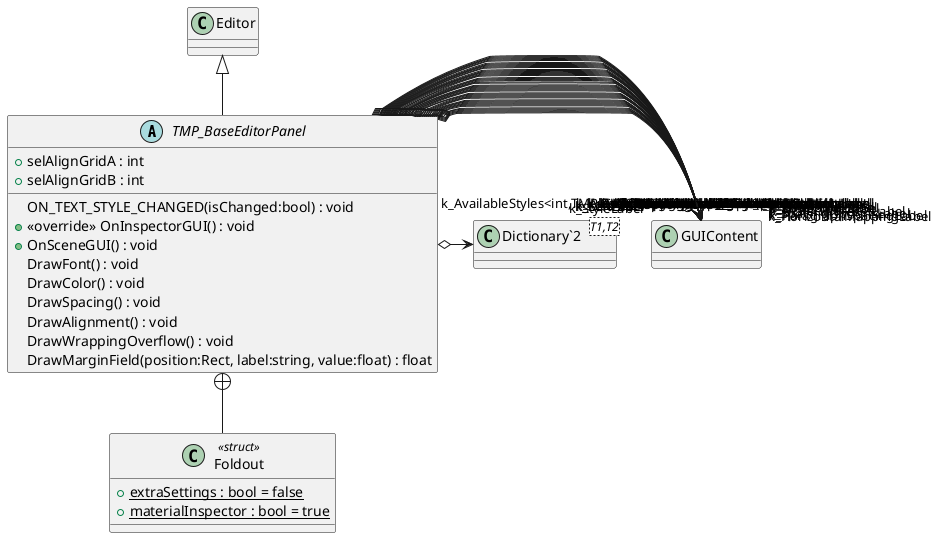 @startuml
abstract class TMP_BaseEditorPanel {
    + selAlignGridA : int
    + selAlignGridB : int
    ON_TEXT_STYLE_CHANGED(isChanged:bool) : void
    + <<override>> OnInspectorGUI() : void
    + OnSceneGUI() : void
    DrawFont() : void
    DrawColor() : void
    DrawSpacing() : void
    DrawAlignment() : void
    DrawWrappingOverflow() : void
    DrawMarginField(position:Rect, label:string, value:float) : float
}
class "Dictionary`2"<T1,T2> {
}
class Foldout <<struct>> {
    + {static} extraSettings : bool = false
    + {static} materialInspector : bool = true
}
Editor <|-- TMP_BaseEditorPanel
TMP_BaseEditorPanel o-> "k_RtlToggleLabel" GUIContent
TMP_BaseEditorPanel o-> "k_FontAssetLabel" GUIContent
TMP_BaseEditorPanel o-> "k_MaterialPresetLabel" GUIContent
TMP_BaseEditorPanel o-> "k_StyleLabel" GUIContent
TMP_BaseEditorPanel o-> "k_AutoSizeLabel" GUIContent
TMP_BaseEditorPanel o-> "k_FontSizeLabel" GUIContent
TMP_BaseEditorPanel o-> "k_AutoSizeOptionsLabel" GUIContent
TMP_BaseEditorPanel o-> "k_MinLabel" GUIContent
TMP_BaseEditorPanel o-> "k_MaxLabel" GUIContent
TMP_BaseEditorPanel o-> "k_WdLabel" GUIContent
TMP_BaseEditorPanel o-> "k_LineLabel" GUIContent
TMP_BaseEditorPanel o-> "k_FontStyleLabel" GUIContent
TMP_BaseEditorPanel o-> "k_BoldLabel" GUIContent
TMP_BaseEditorPanel o-> "k_ItalicLabel" GUIContent
TMP_BaseEditorPanel o-> "k_UnderlineLabel" GUIContent
TMP_BaseEditorPanel o-> "k_StrikethroughLabel" GUIContent
TMP_BaseEditorPanel o-> "k_LowercaseLabel" GUIContent
TMP_BaseEditorPanel o-> "k_UppercaseLabel" GUIContent
TMP_BaseEditorPanel o-> "k_SmallcapsLabel" GUIContent
TMP_BaseEditorPanel o-> "k_ColorModeLabel" GUIContent
TMP_BaseEditorPanel o-> "k_BaseColorLabel" GUIContent
TMP_BaseEditorPanel o-> "k_ColorPresetLabel" GUIContent
TMP_BaseEditorPanel o-> "k_ColorGradientLabel" GUIContent
TMP_BaseEditorPanel o-> "k_CorenerColorsLabel" GUIContent
TMP_BaseEditorPanel o-> "k_OverrideTagsLabel" GUIContent
TMP_BaseEditorPanel o-> "k_SpacingOptionsLabel" GUIContent
TMP_BaseEditorPanel o-> "k_CharacterSpacingLabel" GUIContent
TMP_BaseEditorPanel o-> "k_WordSpacingLabel" GUIContent
TMP_BaseEditorPanel o-> "k_LineSpacingLabel" GUIContent
TMP_BaseEditorPanel o-> "k_ParagraphSpacingLabel" GUIContent
TMP_BaseEditorPanel o-> "k_AlignmentLabel" GUIContent
TMP_BaseEditorPanel o-> "k_WrapMixLabel" GUIContent
TMP_BaseEditorPanel o-> "k_WrappingLabel" GUIContent
TMP_BaseEditorPanel o-> "k_OverflowLabel" GUIContent
TMP_BaseEditorPanel o-> "k_MarginsLabel" GUIContent
TMP_BaseEditorPanel o-> "k_GeometrySortingLabel" GUIContent
TMP_BaseEditorPanel o-> "k_IsTextObjectScaleStatic" GUIContent
TMP_BaseEditorPanel o-> "k_RichTextLabel" GUIContent
TMP_BaseEditorPanel o-> "k_EscapeCharactersLabel" GUIContent
TMP_BaseEditorPanel o-> "k_VisibleDescenderLabel" GUIContent
TMP_BaseEditorPanel o-> "k_SpriteAssetLabel" GUIContent
TMP_BaseEditorPanel o-> "k_StyleSheetAssetLabel" GUIContent
TMP_BaseEditorPanel o-> "k_HorizontalMappingLabel" GUIContent
TMP_BaseEditorPanel o-> "k_VerticalMappingLabel" GUIContent
TMP_BaseEditorPanel o-> "k_LineOffsetLabel" GUIContent
TMP_BaseEditorPanel o-> "k_KerningLabel" GUIContent
TMP_BaseEditorPanel o-> "k_PaddingLabel" GUIContent
TMP_BaseEditorPanel o-> "k_LeftLabel" GUIContent
TMP_BaseEditorPanel o-> "k_TopLabel" GUIContent
TMP_BaseEditorPanel o-> "k_RightLabel" GUIContent
TMP_BaseEditorPanel o-> "k_BottomLabel" GUIContent
TMP_BaseEditorPanel o-> "k_AvailableStyles<int,TMP_Style>" "Dictionary`2"
TMP_BaseEditorPanel +-- Foldout
@enduml
